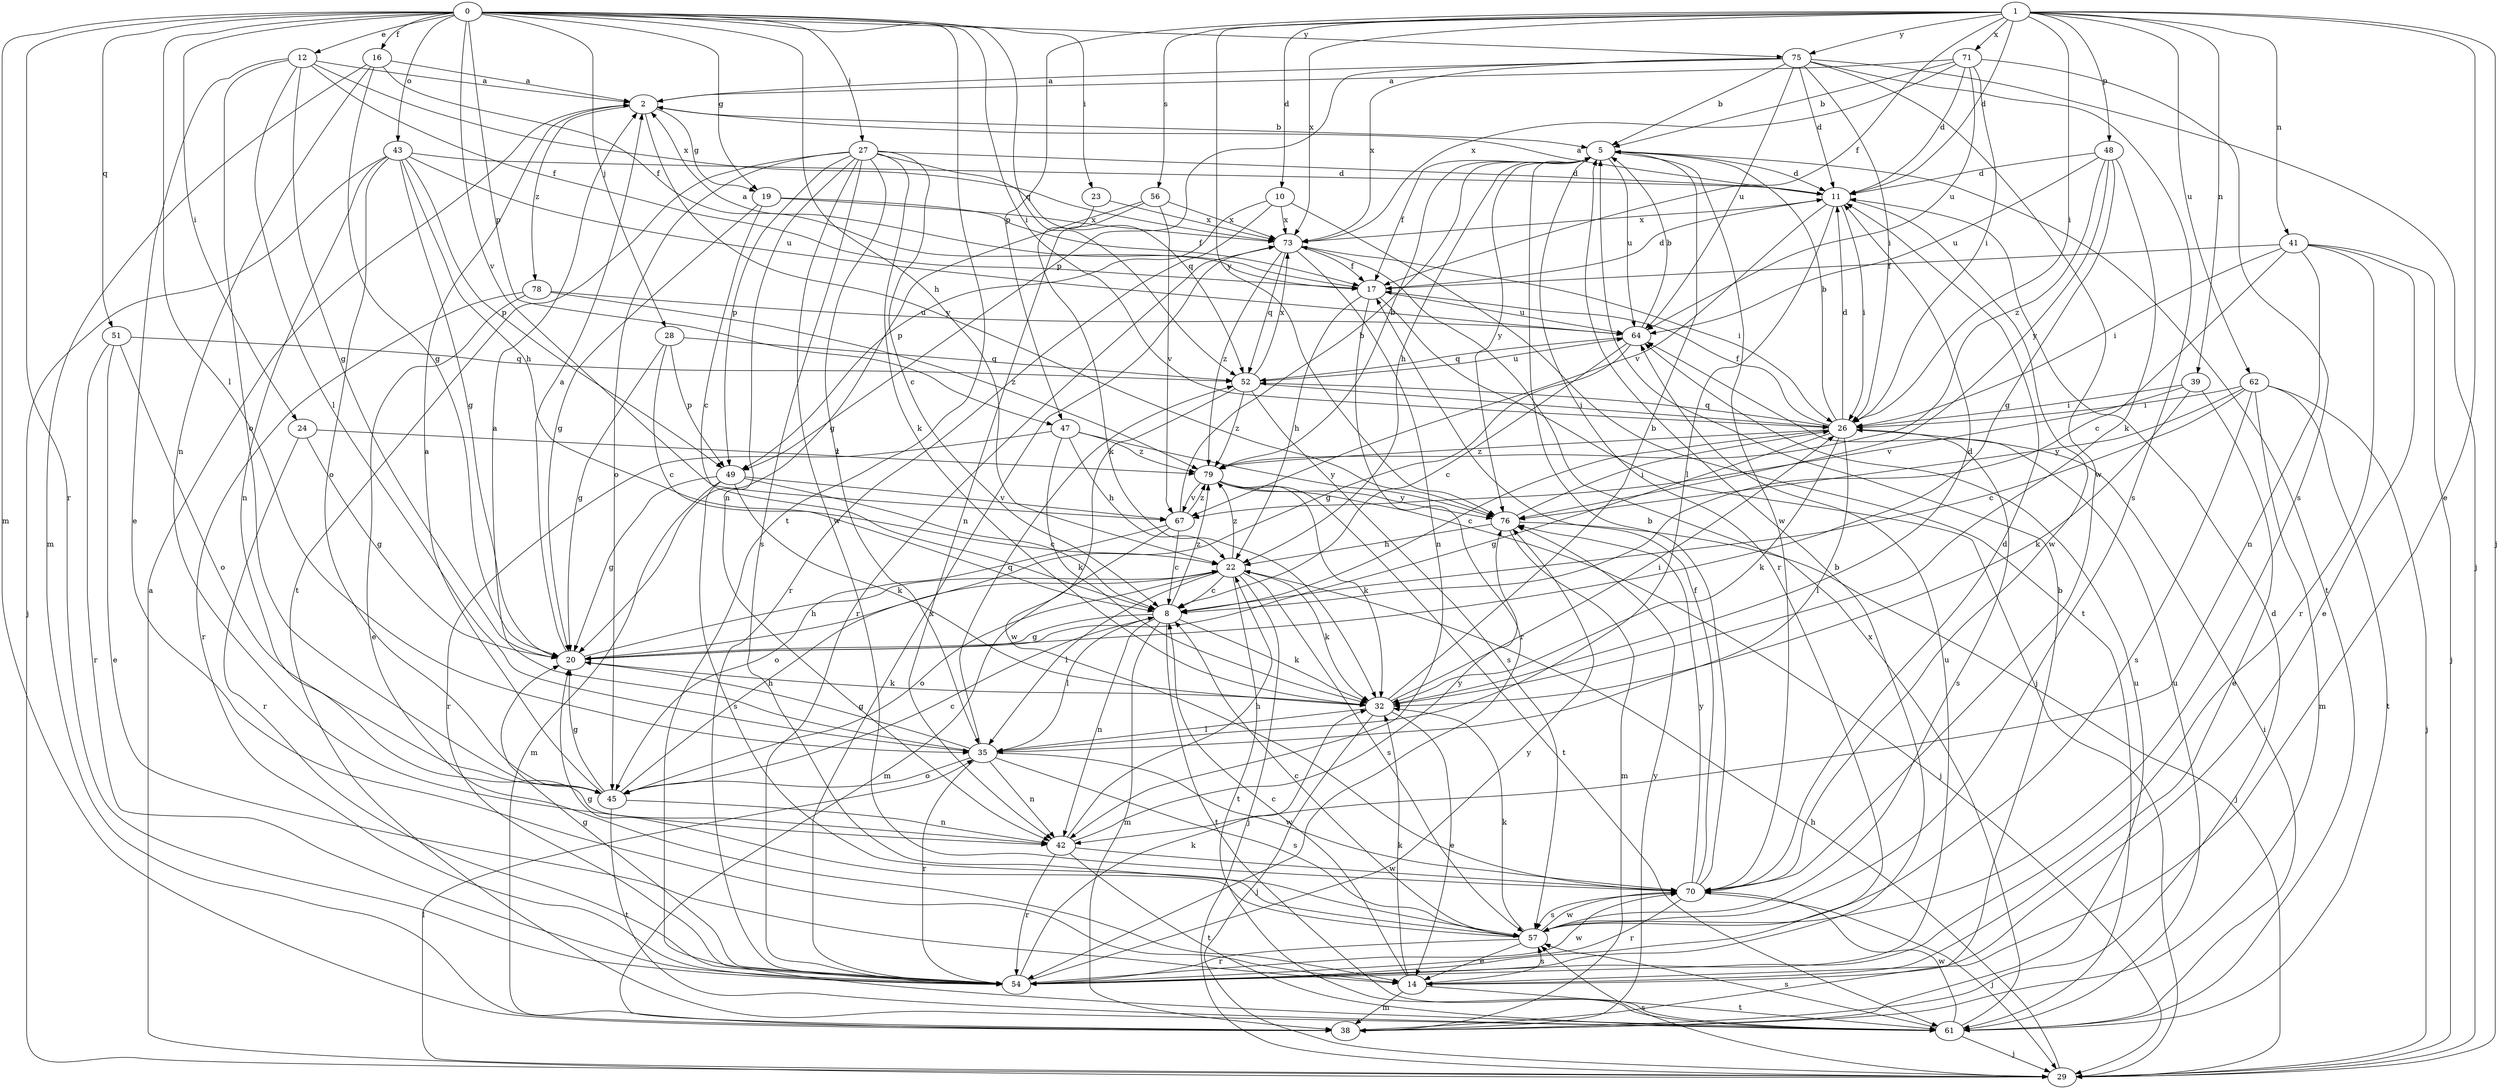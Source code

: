 strict digraph  {
0;
1;
2;
5;
8;
10;
11;
12;
14;
16;
17;
19;
20;
22;
23;
24;
26;
27;
28;
29;
32;
35;
38;
39;
41;
42;
43;
45;
47;
48;
49;
51;
52;
54;
56;
57;
61;
62;
64;
67;
70;
71;
73;
75;
76;
78;
79;
0 -> 12  [label=e];
0 -> 16  [label=f];
0 -> 19  [label=g];
0 -> 22  [label=h];
0 -> 23  [label=i];
0 -> 24  [label=i];
0 -> 26  [label=i];
0 -> 27  [label=j];
0 -> 28  [label=j];
0 -> 35  [label=l];
0 -> 38  [label=m];
0 -> 43  [label=o];
0 -> 47  [label=p];
0 -> 51  [label=q];
0 -> 52  [label=q];
0 -> 54  [label=r];
0 -> 61  [label=t];
0 -> 67  [label=v];
0 -> 75  [label=y];
1 -> 10  [label=d];
1 -> 11  [label=d];
1 -> 14  [label=e];
1 -> 17  [label=f];
1 -> 26  [label=i];
1 -> 29  [label=j];
1 -> 39  [label=n];
1 -> 41  [label=n];
1 -> 47  [label=p];
1 -> 48  [label=p];
1 -> 56  [label=s];
1 -> 62  [label=u];
1 -> 71  [label=x];
1 -> 73  [label=x];
1 -> 75  [label=y];
1 -> 76  [label=y];
2 -> 5  [label=b];
2 -> 19  [label=g];
2 -> 76  [label=y];
2 -> 78  [label=z];
5 -> 11  [label=d];
5 -> 17  [label=f];
5 -> 22  [label=h];
5 -> 54  [label=r];
5 -> 61  [label=t];
5 -> 64  [label=u];
5 -> 70  [label=w];
5 -> 76  [label=y];
8 -> 20  [label=g];
8 -> 32  [label=k];
8 -> 35  [label=l];
8 -> 38  [label=m];
8 -> 42  [label=n];
8 -> 61  [label=t];
8 -> 79  [label=z];
10 -> 49  [label=p];
10 -> 54  [label=r];
10 -> 61  [label=t];
10 -> 73  [label=x];
11 -> 2  [label=a];
11 -> 26  [label=i];
11 -> 35  [label=l];
11 -> 67  [label=v];
11 -> 70  [label=w];
11 -> 73  [label=x];
12 -> 2  [label=a];
12 -> 14  [label=e];
12 -> 17  [label=f];
12 -> 20  [label=g];
12 -> 35  [label=l];
12 -> 45  [label=o];
12 -> 73  [label=x];
14 -> 8  [label=c];
14 -> 32  [label=k];
14 -> 38  [label=m];
14 -> 57  [label=s];
14 -> 61  [label=t];
16 -> 2  [label=a];
16 -> 17  [label=f];
16 -> 20  [label=g];
16 -> 38  [label=m];
16 -> 42  [label=n];
17 -> 2  [label=a];
17 -> 11  [label=d];
17 -> 22  [label=h];
17 -> 29  [label=j];
17 -> 54  [label=r];
17 -> 64  [label=u];
19 -> 8  [label=c];
19 -> 17  [label=f];
19 -> 20  [label=g];
19 -> 73  [label=x];
20 -> 2  [label=a];
20 -> 22  [label=h];
20 -> 32  [label=k];
22 -> 8  [label=c];
22 -> 29  [label=j];
22 -> 32  [label=k];
22 -> 35  [label=l];
22 -> 45  [label=o];
22 -> 57  [label=s];
22 -> 61  [label=t];
22 -> 79  [label=z];
23 -> 32  [label=k];
23 -> 73  [label=x];
24 -> 20  [label=g];
24 -> 54  [label=r];
24 -> 79  [label=z];
26 -> 5  [label=b];
26 -> 8  [label=c];
26 -> 11  [label=d];
26 -> 17  [label=f];
26 -> 20  [label=g];
26 -> 32  [label=k];
26 -> 35  [label=l];
26 -> 52  [label=q];
26 -> 57  [label=s];
26 -> 79  [label=z];
27 -> 8  [label=c];
27 -> 11  [label=d];
27 -> 32  [label=k];
27 -> 35  [label=l];
27 -> 42  [label=n];
27 -> 45  [label=o];
27 -> 49  [label=p];
27 -> 52  [label=q];
27 -> 57  [label=s];
27 -> 61  [label=t];
27 -> 70  [label=w];
28 -> 8  [label=c];
28 -> 20  [label=g];
28 -> 49  [label=p];
28 -> 52  [label=q];
29 -> 2  [label=a];
29 -> 22  [label=h];
29 -> 35  [label=l];
29 -> 57  [label=s];
32 -> 5  [label=b];
32 -> 11  [label=d];
32 -> 14  [label=e];
32 -> 26  [label=i];
32 -> 29  [label=j];
32 -> 35  [label=l];
35 -> 2  [label=a];
35 -> 20  [label=g];
35 -> 42  [label=n];
35 -> 45  [label=o];
35 -> 52  [label=q];
35 -> 54  [label=r];
35 -> 57  [label=s];
35 -> 70  [label=w];
38 -> 5  [label=b];
38 -> 11  [label=d];
38 -> 64  [label=u];
38 -> 76  [label=y];
39 -> 14  [label=e];
39 -> 26  [label=i];
39 -> 32  [label=k];
39 -> 67  [label=v];
41 -> 8  [label=c];
41 -> 14  [label=e];
41 -> 17  [label=f];
41 -> 26  [label=i];
41 -> 29  [label=j];
41 -> 42  [label=n];
41 -> 54  [label=r];
42 -> 22  [label=h];
42 -> 54  [label=r];
42 -> 61  [label=t];
42 -> 70  [label=w];
42 -> 76  [label=y];
43 -> 11  [label=d];
43 -> 20  [label=g];
43 -> 22  [label=h];
43 -> 29  [label=j];
43 -> 42  [label=n];
43 -> 45  [label=o];
43 -> 49  [label=p];
43 -> 64  [label=u];
45 -> 2  [label=a];
45 -> 8  [label=c];
45 -> 20  [label=g];
45 -> 22  [label=h];
45 -> 42  [label=n];
45 -> 61  [label=t];
47 -> 22  [label=h];
47 -> 32  [label=k];
47 -> 54  [label=r];
47 -> 76  [label=y];
47 -> 79  [label=z];
48 -> 11  [label=d];
48 -> 20  [label=g];
48 -> 32  [label=k];
48 -> 64  [label=u];
48 -> 76  [label=y];
48 -> 79  [label=z];
49 -> 8  [label=c];
49 -> 20  [label=g];
49 -> 32  [label=k];
49 -> 38  [label=m];
49 -> 57  [label=s];
49 -> 67  [label=v];
51 -> 14  [label=e];
51 -> 45  [label=o];
51 -> 52  [label=q];
51 -> 54  [label=r];
52 -> 26  [label=i];
52 -> 57  [label=s];
52 -> 64  [label=u];
52 -> 70  [label=w];
52 -> 73  [label=x];
52 -> 79  [label=z];
54 -> 5  [label=b];
54 -> 20  [label=g];
54 -> 32  [label=k];
54 -> 64  [label=u];
54 -> 70  [label=w];
54 -> 73  [label=x];
54 -> 76  [label=y];
56 -> 20  [label=g];
56 -> 42  [label=n];
56 -> 67  [label=v];
56 -> 73  [label=x];
57 -> 8  [label=c];
57 -> 14  [label=e];
57 -> 20  [label=g];
57 -> 32  [label=k];
57 -> 54  [label=r];
57 -> 70  [label=w];
61 -> 26  [label=i];
61 -> 29  [label=j];
61 -> 57  [label=s];
61 -> 64  [label=u];
61 -> 70  [label=w];
61 -> 73  [label=x];
62 -> 8  [label=c];
62 -> 26  [label=i];
62 -> 29  [label=j];
62 -> 38  [label=m];
62 -> 57  [label=s];
62 -> 61  [label=t];
62 -> 76  [label=y];
64 -> 5  [label=b];
64 -> 8  [label=c];
64 -> 20  [label=g];
64 -> 52  [label=q];
67 -> 5  [label=b];
67 -> 8  [label=c];
67 -> 38  [label=m];
67 -> 45  [label=o];
67 -> 79  [label=z];
70 -> 5  [label=b];
70 -> 11  [label=d];
70 -> 17  [label=f];
70 -> 29  [label=j];
70 -> 54  [label=r];
70 -> 57  [label=s];
70 -> 76  [label=y];
71 -> 2  [label=a];
71 -> 5  [label=b];
71 -> 11  [label=d];
71 -> 26  [label=i];
71 -> 57  [label=s];
71 -> 64  [label=u];
71 -> 73  [label=x];
73 -> 17  [label=f];
73 -> 26  [label=i];
73 -> 42  [label=n];
73 -> 52  [label=q];
73 -> 54  [label=r];
73 -> 79  [label=z];
75 -> 2  [label=a];
75 -> 5  [label=b];
75 -> 11  [label=d];
75 -> 26  [label=i];
75 -> 29  [label=j];
75 -> 49  [label=p];
75 -> 57  [label=s];
75 -> 64  [label=u];
75 -> 70  [label=w];
75 -> 73  [label=x];
76 -> 22  [label=h];
76 -> 26  [label=i];
76 -> 29  [label=j];
76 -> 38  [label=m];
78 -> 14  [label=e];
78 -> 54  [label=r];
78 -> 64  [label=u];
78 -> 79  [label=z];
79 -> 5  [label=b];
79 -> 29  [label=j];
79 -> 32  [label=k];
79 -> 61  [label=t];
79 -> 67  [label=v];
79 -> 76  [label=y];
}
